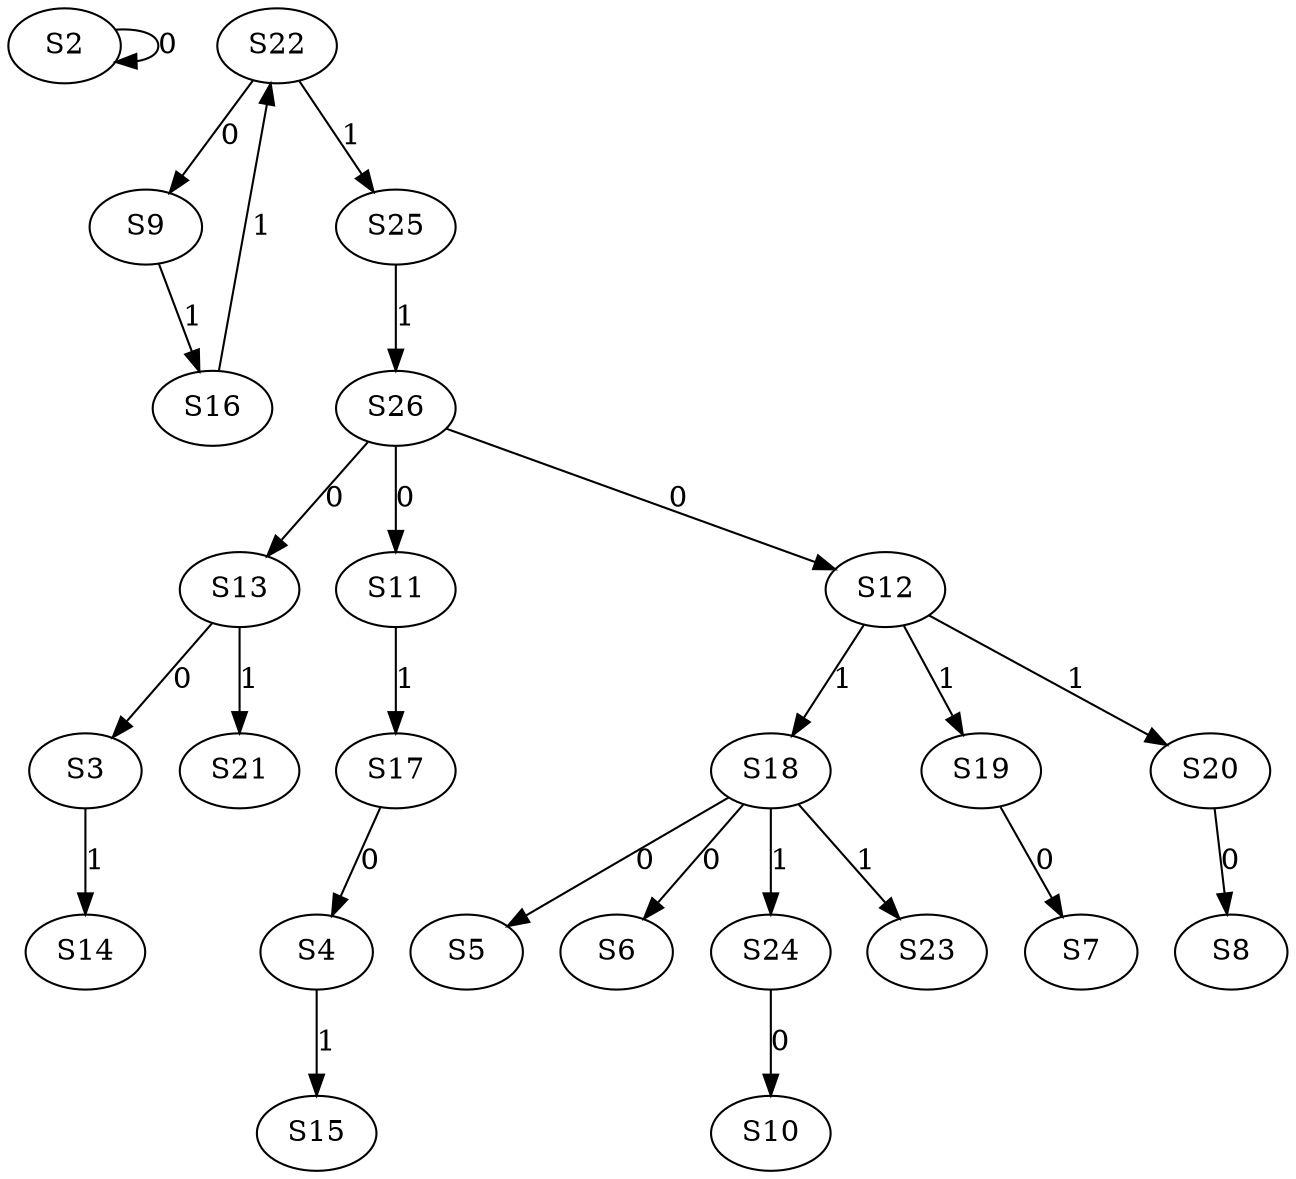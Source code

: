 strict digraph {
	S2 -> S2 [ label = 0 ];
	S13 -> S3 [ label = 0 ];
	S17 -> S4 [ label = 0 ];
	S18 -> S5 [ label = 0 ];
	S18 -> S6 [ label = 0 ];
	S19 -> S7 [ label = 0 ];
	S20 -> S8 [ label = 0 ];
	S22 -> S9 [ label = 0 ];
	S24 -> S10 [ label = 0 ];
	S26 -> S11 [ label = 0 ];
	S26 -> S12 [ label = 0 ];
	S26 -> S13 [ label = 0 ];
	S3 -> S14 [ label = 1 ];
	S4 -> S15 [ label = 1 ];
	S9 -> S16 [ label = 1 ];
	S11 -> S17 [ label = 1 ];
	S12 -> S18 [ label = 1 ];
	S12 -> S19 [ label = 1 ];
	S12 -> S20 [ label = 1 ];
	S13 -> S21 [ label = 1 ];
	S16 -> S22 [ label = 1 ];
	S18 -> S23 [ label = 1 ];
	S18 -> S24 [ label = 1 ];
	S22 -> S25 [ label = 1 ];
	S25 -> S26 [ label = 1 ];
}